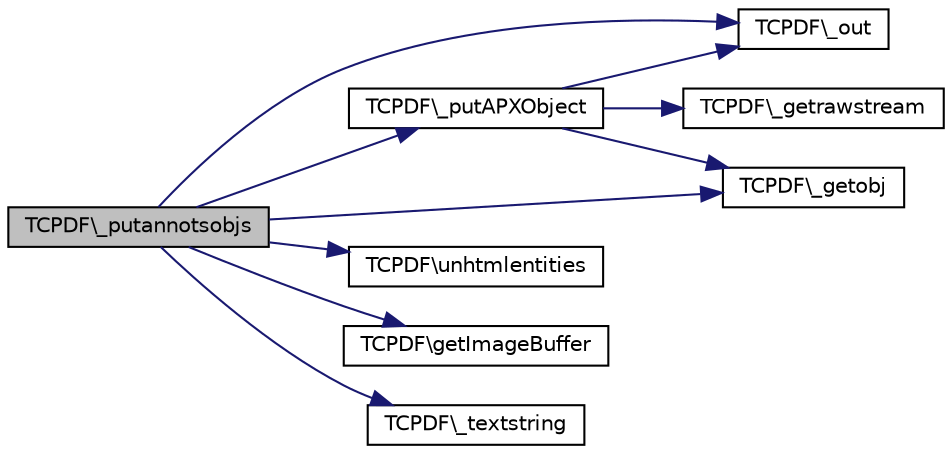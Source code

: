 digraph G
{
  edge [fontname="Helvetica",fontsize="10",labelfontname="Helvetica",labelfontsize="10"];
  node [fontname="Helvetica",fontsize="10",shape=record];
  rankdir="LR";
  Node1 [label="TCPDF\\_putannotsobjs",height=0.2,width=0.4,color="black", fillcolor="grey75", style="filled" fontcolor="black"];
  Node1 -> Node2 [color="midnightblue",fontsize="10",style="solid",fontname="Helvetica"];
  Node2 [label="TCPDF\\_out",height=0.2,width=0.4,color="black", fillcolor="white", style="filled",URL="$classTCPDF.html#ac57877b76c37aef3195ad45731715b9e",tooltip="Output a string to the document."];
  Node1 -> Node3 [color="midnightblue",fontsize="10",style="solid",fontname="Helvetica"];
  Node3 [label="TCPDF\\_getobj",height=0.2,width=0.4,color="black", fillcolor="white", style="filled",URL="$classTCPDF.html#a1ef3c591556f7668c8a62b81e98da8a1",tooltip="Return the starting object string for the selected object ID."];
  Node1 -> Node4 [color="midnightblue",fontsize="10",style="solid",fontname="Helvetica"];
  Node4 [label="TCPDF\\_putAPXObject",height=0.2,width=0.4,color="black", fillcolor="white", style="filled",URL="$classTCPDF.html#a4235ea24726644eb13d82a2ebe8ee882",tooltip="Put appearance streams XObject used to define annotation&#39;s appearance states."];
  Node4 -> Node3 [color="midnightblue",fontsize="10",style="solid",fontname="Helvetica"];
  Node4 -> Node5 [color="midnightblue",fontsize="10",style="solid",fontname="Helvetica"];
  Node5 [label="TCPDF\\_getrawstream",height=0.2,width=0.4,color="black", fillcolor="white", style="filled",URL="$classTCPDF.html#a7c7c1beebd83fa777197a842f2ca73eb",tooltip="get raw output stream."];
  Node4 -> Node2 [color="midnightblue",fontsize="10",style="solid",fontname="Helvetica"];
  Node1 -> Node6 [color="midnightblue",fontsize="10",style="solid",fontname="Helvetica"];
  Node6 [label="TCPDF\\unhtmlentities",height=0.2,width=0.4,color="black", fillcolor="white", style="filled",URL="$classTCPDF.html#ae4bdb1a4c29d0a0d707caad308dcd320",tooltip="Reverse function for htmlentities."];
  Node1 -> Node7 [color="midnightblue",fontsize="10",style="solid",fontname="Helvetica"];
  Node7 [label="TCPDF\\getImageBuffer",height=0.2,width=0.4,color="black", fillcolor="white", style="filled",URL="$classTCPDF.html#a1a003edf69be144993c85c07a220315c",tooltip="Get image buffer content."];
  Node1 -> Node8 [color="midnightblue",fontsize="10",style="solid",fontname="Helvetica"];
  Node8 [label="TCPDF\\_textstring",height=0.2,width=0.4,color="black", fillcolor="white", style="filled",URL="$classTCPDF.html#ac7082d1545bb2ee22c4713ab57879d81",tooltip="Format a text string for meta information."];
}
